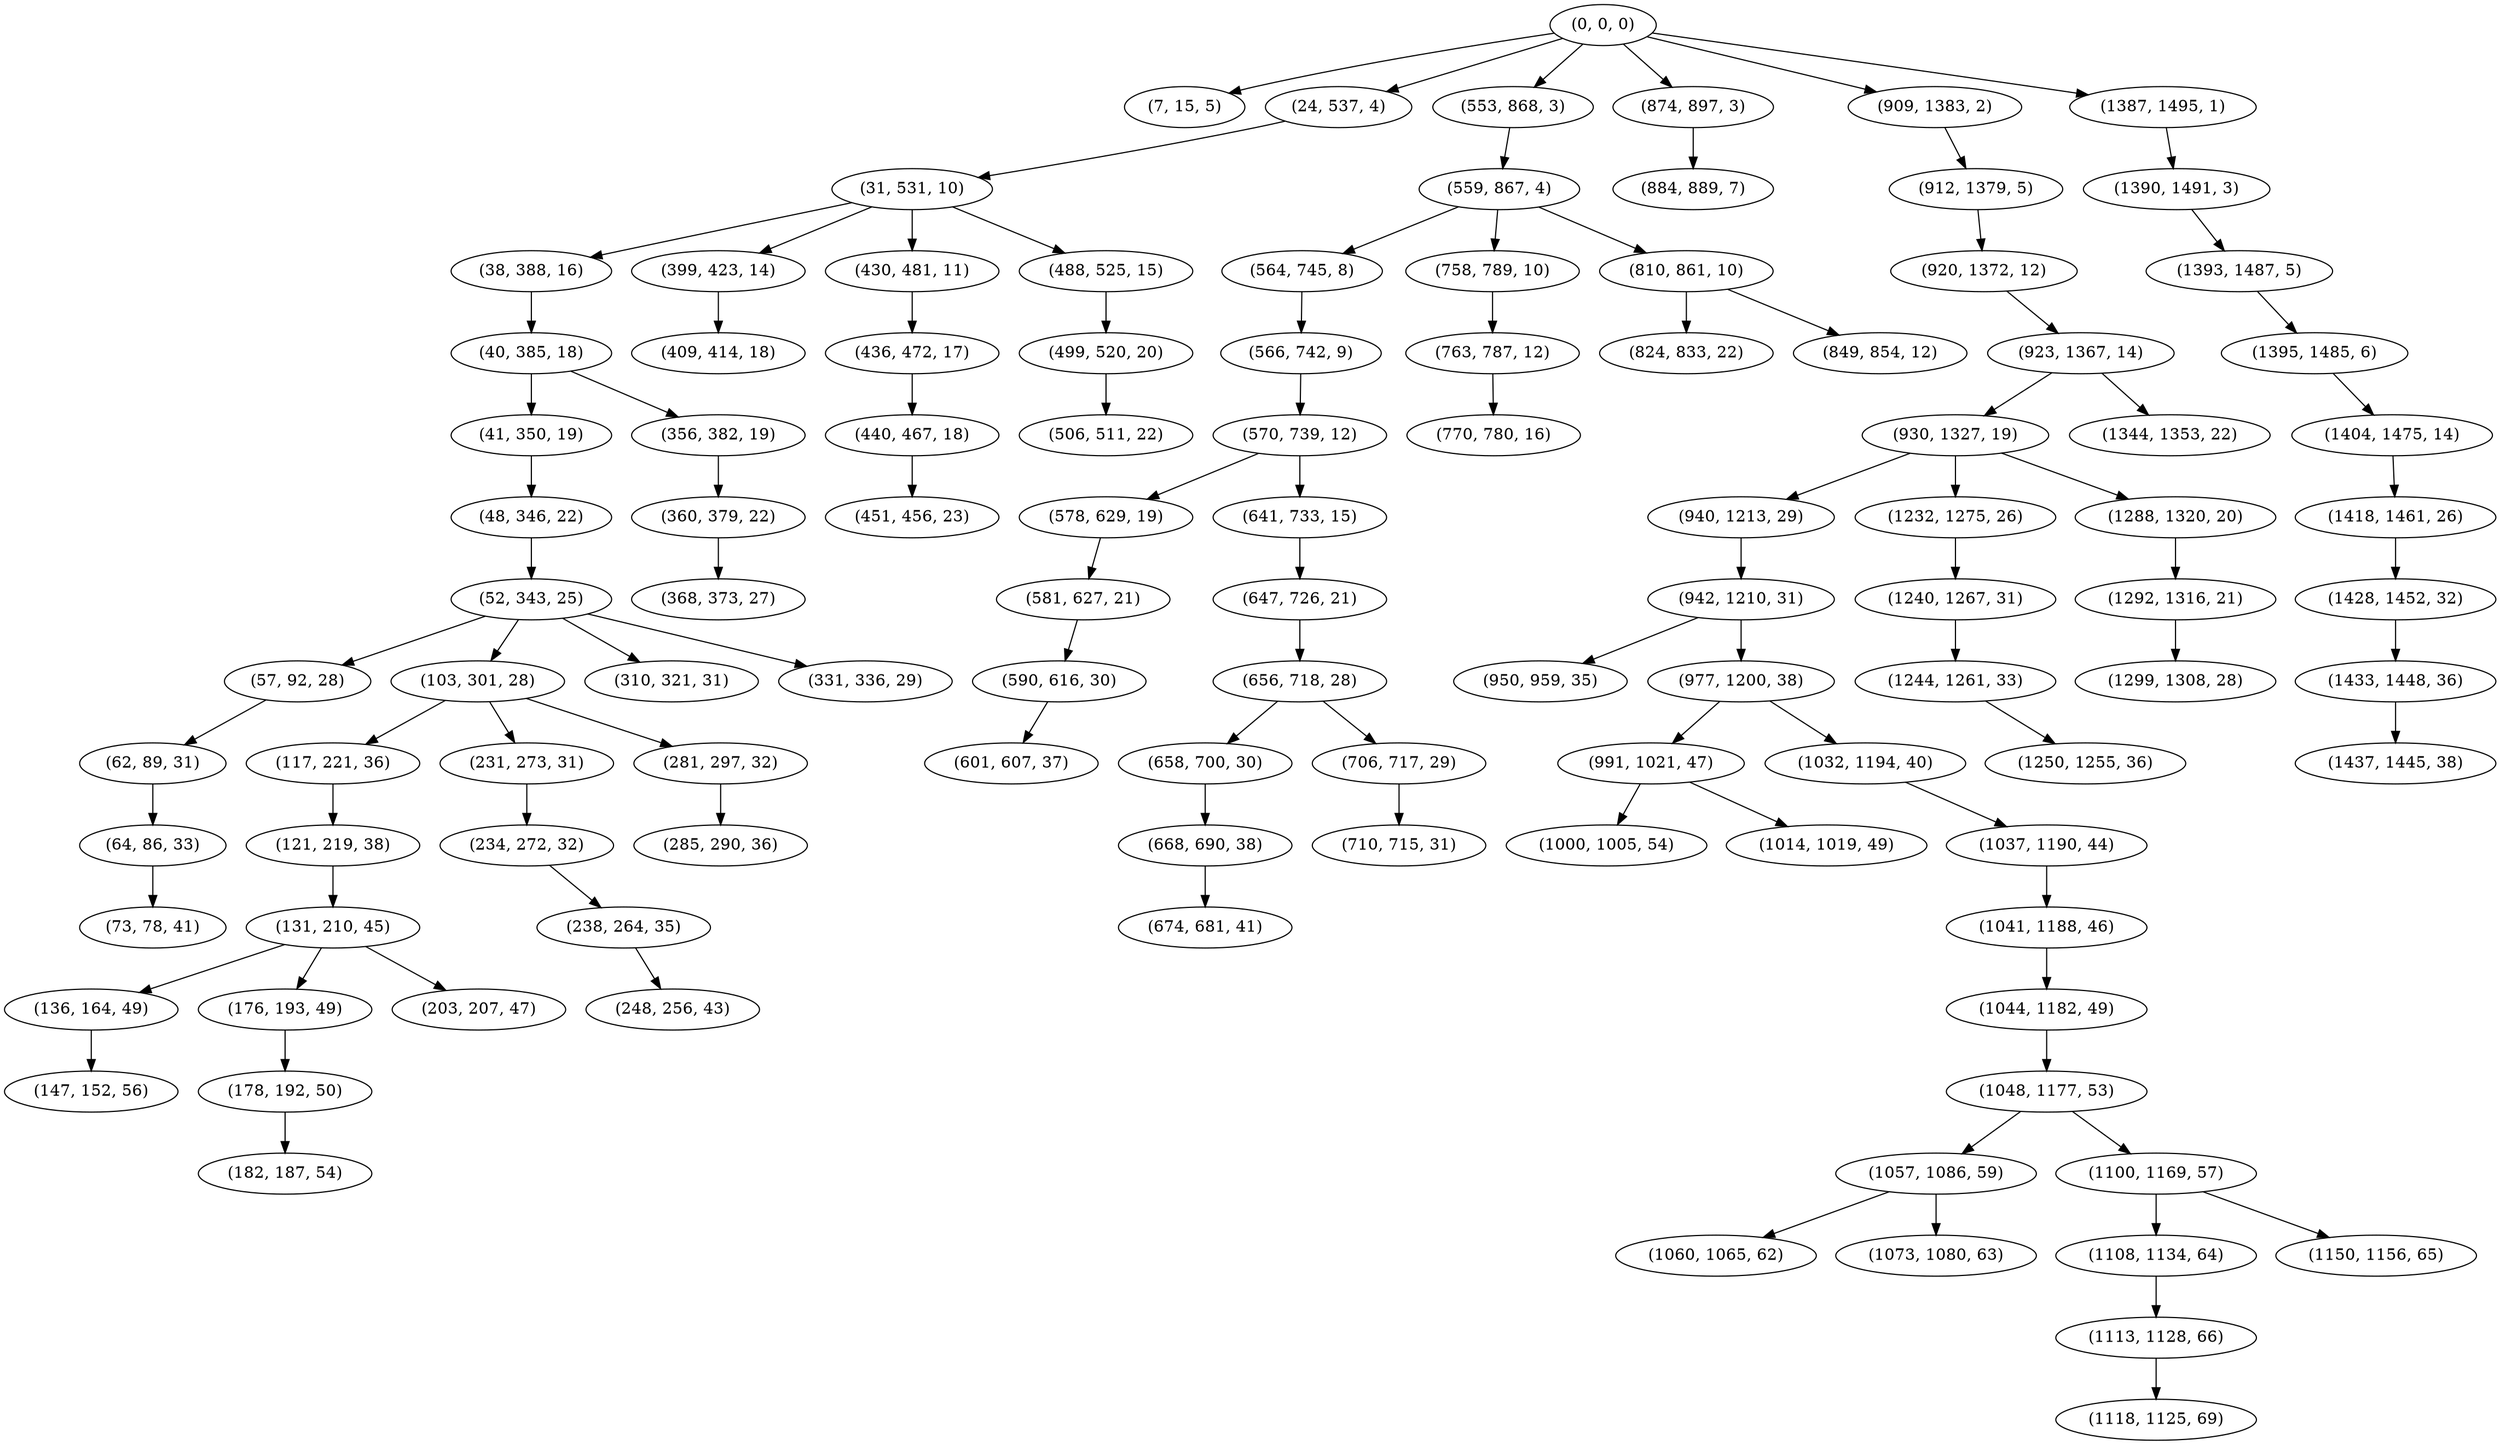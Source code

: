 digraph tree {
    "(0, 0, 0)";
    "(7, 15, 5)";
    "(24, 537, 4)";
    "(31, 531, 10)";
    "(38, 388, 16)";
    "(40, 385, 18)";
    "(41, 350, 19)";
    "(48, 346, 22)";
    "(52, 343, 25)";
    "(57, 92, 28)";
    "(62, 89, 31)";
    "(64, 86, 33)";
    "(73, 78, 41)";
    "(103, 301, 28)";
    "(117, 221, 36)";
    "(121, 219, 38)";
    "(131, 210, 45)";
    "(136, 164, 49)";
    "(147, 152, 56)";
    "(176, 193, 49)";
    "(178, 192, 50)";
    "(182, 187, 54)";
    "(203, 207, 47)";
    "(231, 273, 31)";
    "(234, 272, 32)";
    "(238, 264, 35)";
    "(248, 256, 43)";
    "(281, 297, 32)";
    "(285, 290, 36)";
    "(310, 321, 31)";
    "(331, 336, 29)";
    "(356, 382, 19)";
    "(360, 379, 22)";
    "(368, 373, 27)";
    "(399, 423, 14)";
    "(409, 414, 18)";
    "(430, 481, 11)";
    "(436, 472, 17)";
    "(440, 467, 18)";
    "(451, 456, 23)";
    "(488, 525, 15)";
    "(499, 520, 20)";
    "(506, 511, 22)";
    "(553, 868, 3)";
    "(559, 867, 4)";
    "(564, 745, 8)";
    "(566, 742, 9)";
    "(570, 739, 12)";
    "(578, 629, 19)";
    "(581, 627, 21)";
    "(590, 616, 30)";
    "(601, 607, 37)";
    "(641, 733, 15)";
    "(647, 726, 21)";
    "(656, 718, 28)";
    "(658, 700, 30)";
    "(668, 690, 38)";
    "(674, 681, 41)";
    "(706, 717, 29)";
    "(710, 715, 31)";
    "(758, 789, 10)";
    "(763, 787, 12)";
    "(770, 780, 16)";
    "(810, 861, 10)";
    "(824, 833, 22)";
    "(849, 854, 12)";
    "(874, 897, 3)";
    "(884, 889, 7)";
    "(909, 1383, 2)";
    "(912, 1379, 5)";
    "(920, 1372, 12)";
    "(923, 1367, 14)";
    "(930, 1327, 19)";
    "(940, 1213, 29)";
    "(942, 1210, 31)";
    "(950, 959, 35)";
    "(977, 1200, 38)";
    "(991, 1021, 47)";
    "(1000, 1005, 54)";
    "(1014, 1019, 49)";
    "(1032, 1194, 40)";
    "(1037, 1190, 44)";
    "(1041, 1188, 46)";
    "(1044, 1182, 49)";
    "(1048, 1177, 53)";
    "(1057, 1086, 59)";
    "(1060, 1065, 62)";
    "(1073, 1080, 63)";
    "(1100, 1169, 57)";
    "(1108, 1134, 64)";
    "(1113, 1128, 66)";
    "(1118, 1125, 69)";
    "(1150, 1156, 65)";
    "(1232, 1275, 26)";
    "(1240, 1267, 31)";
    "(1244, 1261, 33)";
    "(1250, 1255, 36)";
    "(1288, 1320, 20)";
    "(1292, 1316, 21)";
    "(1299, 1308, 28)";
    "(1344, 1353, 22)";
    "(1387, 1495, 1)";
    "(1390, 1491, 3)";
    "(1393, 1487, 5)";
    "(1395, 1485, 6)";
    "(1404, 1475, 14)";
    "(1418, 1461, 26)";
    "(1428, 1452, 32)";
    "(1433, 1448, 36)";
    "(1437, 1445, 38)";
    "(0, 0, 0)" -> "(7, 15, 5)";
    "(0, 0, 0)" -> "(24, 537, 4)";
    "(0, 0, 0)" -> "(553, 868, 3)";
    "(0, 0, 0)" -> "(874, 897, 3)";
    "(0, 0, 0)" -> "(909, 1383, 2)";
    "(0, 0, 0)" -> "(1387, 1495, 1)";
    "(24, 537, 4)" -> "(31, 531, 10)";
    "(31, 531, 10)" -> "(38, 388, 16)";
    "(31, 531, 10)" -> "(399, 423, 14)";
    "(31, 531, 10)" -> "(430, 481, 11)";
    "(31, 531, 10)" -> "(488, 525, 15)";
    "(38, 388, 16)" -> "(40, 385, 18)";
    "(40, 385, 18)" -> "(41, 350, 19)";
    "(40, 385, 18)" -> "(356, 382, 19)";
    "(41, 350, 19)" -> "(48, 346, 22)";
    "(48, 346, 22)" -> "(52, 343, 25)";
    "(52, 343, 25)" -> "(57, 92, 28)";
    "(52, 343, 25)" -> "(103, 301, 28)";
    "(52, 343, 25)" -> "(310, 321, 31)";
    "(52, 343, 25)" -> "(331, 336, 29)";
    "(57, 92, 28)" -> "(62, 89, 31)";
    "(62, 89, 31)" -> "(64, 86, 33)";
    "(64, 86, 33)" -> "(73, 78, 41)";
    "(103, 301, 28)" -> "(117, 221, 36)";
    "(103, 301, 28)" -> "(231, 273, 31)";
    "(103, 301, 28)" -> "(281, 297, 32)";
    "(117, 221, 36)" -> "(121, 219, 38)";
    "(121, 219, 38)" -> "(131, 210, 45)";
    "(131, 210, 45)" -> "(136, 164, 49)";
    "(131, 210, 45)" -> "(176, 193, 49)";
    "(131, 210, 45)" -> "(203, 207, 47)";
    "(136, 164, 49)" -> "(147, 152, 56)";
    "(176, 193, 49)" -> "(178, 192, 50)";
    "(178, 192, 50)" -> "(182, 187, 54)";
    "(231, 273, 31)" -> "(234, 272, 32)";
    "(234, 272, 32)" -> "(238, 264, 35)";
    "(238, 264, 35)" -> "(248, 256, 43)";
    "(281, 297, 32)" -> "(285, 290, 36)";
    "(356, 382, 19)" -> "(360, 379, 22)";
    "(360, 379, 22)" -> "(368, 373, 27)";
    "(399, 423, 14)" -> "(409, 414, 18)";
    "(430, 481, 11)" -> "(436, 472, 17)";
    "(436, 472, 17)" -> "(440, 467, 18)";
    "(440, 467, 18)" -> "(451, 456, 23)";
    "(488, 525, 15)" -> "(499, 520, 20)";
    "(499, 520, 20)" -> "(506, 511, 22)";
    "(553, 868, 3)" -> "(559, 867, 4)";
    "(559, 867, 4)" -> "(564, 745, 8)";
    "(559, 867, 4)" -> "(758, 789, 10)";
    "(559, 867, 4)" -> "(810, 861, 10)";
    "(564, 745, 8)" -> "(566, 742, 9)";
    "(566, 742, 9)" -> "(570, 739, 12)";
    "(570, 739, 12)" -> "(578, 629, 19)";
    "(570, 739, 12)" -> "(641, 733, 15)";
    "(578, 629, 19)" -> "(581, 627, 21)";
    "(581, 627, 21)" -> "(590, 616, 30)";
    "(590, 616, 30)" -> "(601, 607, 37)";
    "(641, 733, 15)" -> "(647, 726, 21)";
    "(647, 726, 21)" -> "(656, 718, 28)";
    "(656, 718, 28)" -> "(658, 700, 30)";
    "(656, 718, 28)" -> "(706, 717, 29)";
    "(658, 700, 30)" -> "(668, 690, 38)";
    "(668, 690, 38)" -> "(674, 681, 41)";
    "(706, 717, 29)" -> "(710, 715, 31)";
    "(758, 789, 10)" -> "(763, 787, 12)";
    "(763, 787, 12)" -> "(770, 780, 16)";
    "(810, 861, 10)" -> "(824, 833, 22)";
    "(810, 861, 10)" -> "(849, 854, 12)";
    "(874, 897, 3)" -> "(884, 889, 7)";
    "(909, 1383, 2)" -> "(912, 1379, 5)";
    "(912, 1379, 5)" -> "(920, 1372, 12)";
    "(920, 1372, 12)" -> "(923, 1367, 14)";
    "(923, 1367, 14)" -> "(930, 1327, 19)";
    "(923, 1367, 14)" -> "(1344, 1353, 22)";
    "(930, 1327, 19)" -> "(940, 1213, 29)";
    "(930, 1327, 19)" -> "(1232, 1275, 26)";
    "(930, 1327, 19)" -> "(1288, 1320, 20)";
    "(940, 1213, 29)" -> "(942, 1210, 31)";
    "(942, 1210, 31)" -> "(950, 959, 35)";
    "(942, 1210, 31)" -> "(977, 1200, 38)";
    "(977, 1200, 38)" -> "(991, 1021, 47)";
    "(977, 1200, 38)" -> "(1032, 1194, 40)";
    "(991, 1021, 47)" -> "(1000, 1005, 54)";
    "(991, 1021, 47)" -> "(1014, 1019, 49)";
    "(1032, 1194, 40)" -> "(1037, 1190, 44)";
    "(1037, 1190, 44)" -> "(1041, 1188, 46)";
    "(1041, 1188, 46)" -> "(1044, 1182, 49)";
    "(1044, 1182, 49)" -> "(1048, 1177, 53)";
    "(1048, 1177, 53)" -> "(1057, 1086, 59)";
    "(1048, 1177, 53)" -> "(1100, 1169, 57)";
    "(1057, 1086, 59)" -> "(1060, 1065, 62)";
    "(1057, 1086, 59)" -> "(1073, 1080, 63)";
    "(1100, 1169, 57)" -> "(1108, 1134, 64)";
    "(1100, 1169, 57)" -> "(1150, 1156, 65)";
    "(1108, 1134, 64)" -> "(1113, 1128, 66)";
    "(1113, 1128, 66)" -> "(1118, 1125, 69)";
    "(1232, 1275, 26)" -> "(1240, 1267, 31)";
    "(1240, 1267, 31)" -> "(1244, 1261, 33)";
    "(1244, 1261, 33)" -> "(1250, 1255, 36)";
    "(1288, 1320, 20)" -> "(1292, 1316, 21)";
    "(1292, 1316, 21)" -> "(1299, 1308, 28)";
    "(1387, 1495, 1)" -> "(1390, 1491, 3)";
    "(1390, 1491, 3)" -> "(1393, 1487, 5)";
    "(1393, 1487, 5)" -> "(1395, 1485, 6)";
    "(1395, 1485, 6)" -> "(1404, 1475, 14)";
    "(1404, 1475, 14)" -> "(1418, 1461, 26)";
    "(1418, 1461, 26)" -> "(1428, 1452, 32)";
    "(1428, 1452, 32)" -> "(1433, 1448, 36)";
    "(1433, 1448, 36)" -> "(1437, 1445, 38)";
}
